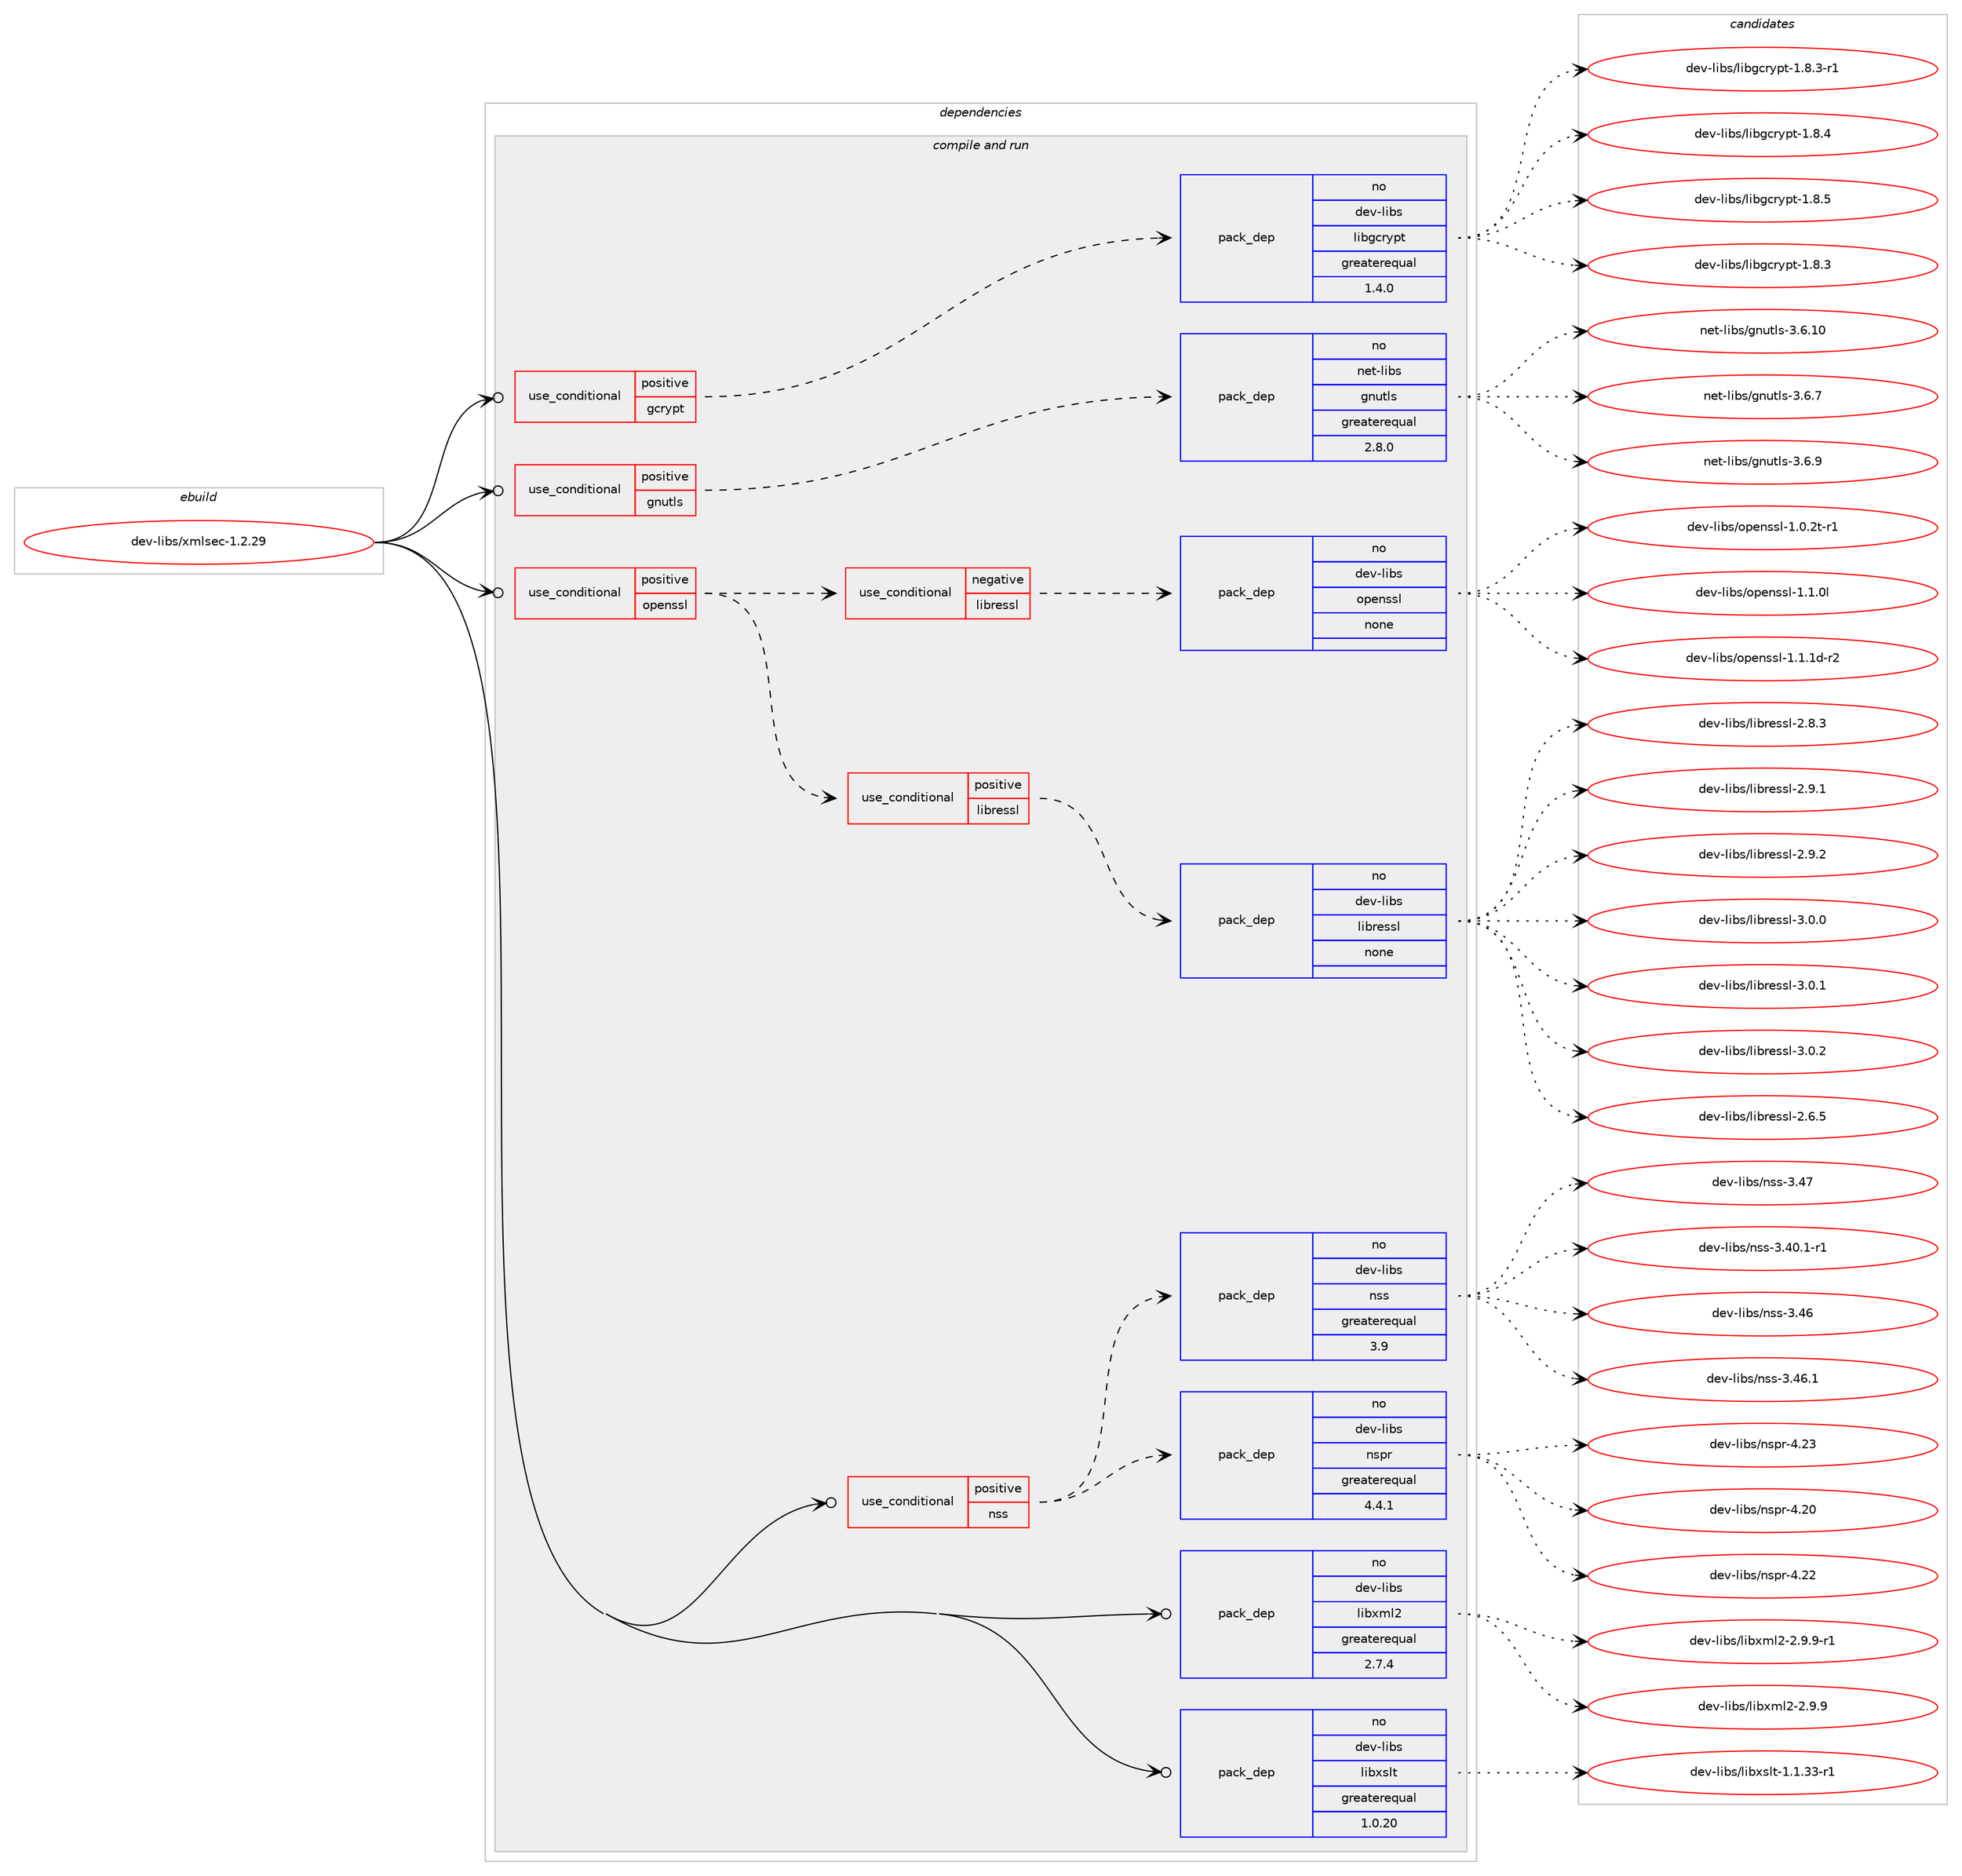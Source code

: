 digraph prolog {

# *************
# Graph options
# *************

newrank=true;
concentrate=true;
compound=true;
graph [rankdir=LR,fontname=Helvetica,fontsize=10,ranksep=1.5];#, ranksep=2.5, nodesep=0.2];
edge  [arrowhead=vee];
node  [fontname=Helvetica,fontsize=10];

# **********
# The ebuild
# **********

subgraph cluster_leftcol {
color=gray;
rank=same;
label=<<i>ebuild</i>>;
id [label="dev-libs/xmlsec-1.2.29", color=red, width=4, href="../dev-libs/xmlsec-1.2.29.svg"];
}

# ****************
# The dependencies
# ****************

subgraph cluster_midcol {
color=gray;
label=<<i>dependencies</i>>;
subgraph cluster_compile {
fillcolor="#eeeeee";
style=filled;
label=<<i>compile</i>>;
}
subgraph cluster_compileandrun {
fillcolor="#eeeeee";
style=filled;
label=<<i>compile and run</i>>;
subgraph cond132849 {
dependency569952 [label=<<TABLE BORDER="0" CELLBORDER="1" CELLSPACING="0" CELLPADDING="4"><TR><TD ROWSPAN="3" CELLPADDING="10">use_conditional</TD></TR><TR><TD>positive</TD></TR><TR><TD>gcrypt</TD></TR></TABLE>>, shape=none, color=red];
subgraph pack425494 {
dependency569953 [label=<<TABLE BORDER="0" CELLBORDER="1" CELLSPACING="0" CELLPADDING="4" WIDTH="220"><TR><TD ROWSPAN="6" CELLPADDING="30">pack_dep</TD></TR><TR><TD WIDTH="110">no</TD></TR><TR><TD>dev-libs</TD></TR><TR><TD>libgcrypt</TD></TR><TR><TD>greaterequal</TD></TR><TR><TD>1.4.0</TD></TR></TABLE>>, shape=none, color=blue];
}
dependency569952:e -> dependency569953:w [weight=20,style="dashed",arrowhead="vee"];
}
id:e -> dependency569952:w [weight=20,style="solid",arrowhead="odotvee"];
subgraph cond132850 {
dependency569954 [label=<<TABLE BORDER="0" CELLBORDER="1" CELLSPACING="0" CELLPADDING="4"><TR><TD ROWSPAN="3" CELLPADDING="10">use_conditional</TD></TR><TR><TD>positive</TD></TR><TR><TD>gnutls</TD></TR></TABLE>>, shape=none, color=red];
subgraph pack425495 {
dependency569955 [label=<<TABLE BORDER="0" CELLBORDER="1" CELLSPACING="0" CELLPADDING="4" WIDTH="220"><TR><TD ROWSPAN="6" CELLPADDING="30">pack_dep</TD></TR><TR><TD WIDTH="110">no</TD></TR><TR><TD>net-libs</TD></TR><TR><TD>gnutls</TD></TR><TR><TD>greaterequal</TD></TR><TR><TD>2.8.0</TD></TR></TABLE>>, shape=none, color=blue];
}
dependency569954:e -> dependency569955:w [weight=20,style="dashed",arrowhead="vee"];
}
id:e -> dependency569954:w [weight=20,style="solid",arrowhead="odotvee"];
subgraph cond132851 {
dependency569956 [label=<<TABLE BORDER="0" CELLBORDER="1" CELLSPACING="0" CELLPADDING="4"><TR><TD ROWSPAN="3" CELLPADDING="10">use_conditional</TD></TR><TR><TD>positive</TD></TR><TR><TD>nss</TD></TR></TABLE>>, shape=none, color=red];
subgraph pack425496 {
dependency569957 [label=<<TABLE BORDER="0" CELLBORDER="1" CELLSPACING="0" CELLPADDING="4" WIDTH="220"><TR><TD ROWSPAN="6" CELLPADDING="30">pack_dep</TD></TR><TR><TD WIDTH="110">no</TD></TR><TR><TD>dev-libs</TD></TR><TR><TD>nspr</TD></TR><TR><TD>greaterequal</TD></TR><TR><TD>4.4.1</TD></TR></TABLE>>, shape=none, color=blue];
}
dependency569956:e -> dependency569957:w [weight=20,style="dashed",arrowhead="vee"];
subgraph pack425497 {
dependency569958 [label=<<TABLE BORDER="0" CELLBORDER="1" CELLSPACING="0" CELLPADDING="4" WIDTH="220"><TR><TD ROWSPAN="6" CELLPADDING="30">pack_dep</TD></TR><TR><TD WIDTH="110">no</TD></TR><TR><TD>dev-libs</TD></TR><TR><TD>nss</TD></TR><TR><TD>greaterequal</TD></TR><TR><TD>3.9</TD></TR></TABLE>>, shape=none, color=blue];
}
dependency569956:e -> dependency569958:w [weight=20,style="dashed",arrowhead="vee"];
}
id:e -> dependency569956:w [weight=20,style="solid",arrowhead="odotvee"];
subgraph cond132852 {
dependency569959 [label=<<TABLE BORDER="0" CELLBORDER="1" CELLSPACING="0" CELLPADDING="4"><TR><TD ROWSPAN="3" CELLPADDING="10">use_conditional</TD></TR><TR><TD>positive</TD></TR><TR><TD>openssl</TD></TR></TABLE>>, shape=none, color=red];
subgraph cond132853 {
dependency569960 [label=<<TABLE BORDER="0" CELLBORDER="1" CELLSPACING="0" CELLPADDING="4"><TR><TD ROWSPAN="3" CELLPADDING="10">use_conditional</TD></TR><TR><TD>negative</TD></TR><TR><TD>libressl</TD></TR></TABLE>>, shape=none, color=red];
subgraph pack425498 {
dependency569961 [label=<<TABLE BORDER="0" CELLBORDER="1" CELLSPACING="0" CELLPADDING="4" WIDTH="220"><TR><TD ROWSPAN="6" CELLPADDING="30">pack_dep</TD></TR><TR><TD WIDTH="110">no</TD></TR><TR><TD>dev-libs</TD></TR><TR><TD>openssl</TD></TR><TR><TD>none</TD></TR><TR><TD></TD></TR></TABLE>>, shape=none, color=blue];
}
dependency569960:e -> dependency569961:w [weight=20,style="dashed",arrowhead="vee"];
}
dependency569959:e -> dependency569960:w [weight=20,style="dashed",arrowhead="vee"];
subgraph cond132854 {
dependency569962 [label=<<TABLE BORDER="0" CELLBORDER="1" CELLSPACING="0" CELLPADDING="4"><TR><TD ROWSPAN="3" CELLPADDING="10">use_conditional</TD></TR><TR><TD>positive</TD></TR><TR><TD>libressl</TD></TR></TABLE>>, shape=none, color=red];
subgraph pack425499 {
dependency569963 [label=<<TABLE BORDER="0" CELLBORDER="1" CELLSPACING="0" CELLPADDING="4" WIDTH="220"><TR><TD ROWSPAN="6" CELLPADDING="30">pack_dep</TD></TR><TR><TD WIDTH="110">no</TD></TR><TR><TD>dev-libs</TD></TR><TR><TD>libressl</TD></TR><TR><TD>none</TD></TR><TR><TD></TD></TR></TABLE>>, shape=none, color=blue];
}
dependency569962:e -> dependency569963:w [weight=20,style="dashed",arrowhead="vee"];
}
dependency569959:e -> dependency569962:w [weight=20,style="dashed",arrowhead="vee"];
}
id:e -> dependency569959:w [weight=20,style="solid",arrowhead="odotvee"];
subgraph pack425500 {
dependency569964 [label=<<TABLE BORDER="0" CELLBORDER="1" CELLSPACING="0" CELLPADDING="4" WIDTH="220"><TR><TD ROWSPAN="6" CELLPADDING="30">pack_dep</TD></TR><TR><TD WIDTH="110">no</TD></TR><TR><TD>dev-libs</TD></TR><TR><TD>libxml2</TD></TR><TR><TD>greaterequal</TD></TR><TR><TD>2.7.4</TD></TR></TABLE>>, shape=none, color=blue];
}
id:e -> dependency569964:w [weight=20,style="solid",arrowhead="odotvee"];
subgraph pack425501 {
dependency569965 [label=<<TABLE BORDER="0" CELLBORDER="1" CELLSPACING="0" CELLPADDING="4" WIDTH="220"><TR><TD ROWSPAN="6" CELLPADDING="30">pack_dep</TD></TR><TR><TD WIDTH="110">no</TD></TR><TR><TD>dev-libs</TD></TR><TR><TD>libxslt</TD></TR><TR><TD>greaterequal</TD></TR><TR><TD>1.0.20</TD></TR></TABLE>>, shape=none, color=blue];
}
id:e -> dependency569965:w [weight=20,style="solid",arrowhead="odotvee"];
}
subgraph cluster_run {
fillcolor="#eeeeee";
style=filled;
label=<<i>run</i>>;
}
}

# **************
# The candidates
# **************

subgraph cluster_choices {
rank=same;
color=gray;
label=<<i>candidates</i>>;

subgraph choice425494 {
color=black;
nodesep=1;
choice1001011184510810598115471081059810399114121112116454946564651 [label="dev-libs/libgcrypt-1.8.3", color=red, width=4,href="../dev-libs/libgcrypt-1.8.3.svg"];
choice10010111845108105981154710810598103991141211121164549465646514511449 [label="dev-libs/libgcrypt-1.8.3-r1", color=red, width=4,href="../dev-libs/libgcrypt-1.8.3-r1.svg"];
choice1001011184510810598115471081059810399114121112116454946564652 [label="dev-libs/libgcrypt-1.8.4", color=red, width=4,href="../dev-libs/libgcrypt-1.8.4.svg"];
choice1001011184510810598115471081059810399114121112116454946564653 [label="dev-libs/libgcrypt-1.8.5", color=red, width=4,href="../dev-libs/libgcrypt-1.8.5.svg"];
dependency569953:e -> choice1001011184510810598115471081059810399114121112116454946564651:w [style=dotted,weight="100"];
dependency569953:e -> choice10010111845108105981154710810598103991141211121164549465646514511449:w [style=dotted,weight="100"];
dependency569953:e -> choice1001011184510810598115471081059810399114121112116454946564652:w [style=dotted,weight="100"];
dependency569953:e -> choice1001011184510810598115471081059810399114121112116454946564653:w [style=dotted,weight="100"];
}
subgraph choice425495 {
color=black;
nodesep=1;
choice11010111645108105981154710311011711610811545514654464948 [label="net-libs/gnutls-3.6.10", color=red, width=4,href="../net-libs/gnutls-3.6.10.svg"];
choice110101116451081059811547103110117116108115455146544655 [label="net-libs/gnutls-3.6.7", color=red, width=4,href="../net-libs/gnutls-3.6.7.svg"];
choice110101116451081059811547103110117116108115455146544657 [label="net-libs/gnutls-3.6.9", color=red, width=4,href="../net-libs/gnutls-3.6.9.svg"];
dependency569955:e -> choice11010111645108105981154710311011711610811545514654464948:w [style=dotted,weight="100"];
dependency569955:e -> choice110101116451081059811547103110117116108115455146544655:w [style=dotted,weight="100"];
dependency569955:e -> choice110101116451081059811547103110117116108115455146544657:w [style=dotted,weight="100"];
}
subgraph choice425496 {
color=black;
nodesep=1;
choice1001011184510810598115471101151121144552465048 [label="dev-libs/nspr-4.20", color=red, width=4,href="../dev-libs/nspr-4.20.svg"];
choice1001011184510810598115471101151121144552465050 [label="dev-libs/nspr-4.22", color=red, width=4,href="../dev-libs/nspr-4.22.svg"];
choice1001011184510810598115471101151121144552465051 [label="dev-libs/nspr-4.23", color=red, width=4,href="../dev-libs/nspr-4.23.svg"];
dependency569957:e -> choice1001011184510810598115471101151121144552465048:w [style=dotted,weight="100"];
dependency569957:e -> choice1001011184510810598115471101151121144552465050:w [style=dotted,weight="100"];
dependency569957:e -> choice1001011184510810598115471101151121144552465051:w [style=dotted,weight="100"];
}
subgraph choice425497 {
color=black;
nodesep=1;
choice100101118451081059811547110115115455146524846494511449 [label="dev-libs/nss-3.40.1-r1", color=red, width=4,href="../dev-libs/nss-3.40.1-r1.svg"];
choice1001011184510810598115471101151154551465254 [label="dev-libs/nss-3.46", color=red, width=4,href="../dev-libs/nss-3.46.svg"];
choice10010111845108105981154711011511545514652544649 [label="dev-libs/nss-3.46.1", color=red, width=4,href="../dev-libs/nss-3.46.1.svg"];
choice1001011184510810598115471101151154551465255 [label="dev-libs/nss-3.47", color=red, width=4,href="../dev-libs/nss-3.47.svg"];
dependency569958:e -> choice100101118451081059811547110115115455146524846494511449:w [style=dotted,weight="100"];
dependency569958:e -> choice1001011184510810598115471101151154551465254:w [style=dotted,weight="100"];
dependency569958:e -> choice10010111845108105981154711011511545514652544649:w [style=dotted,weight="100"];
dependency569958:e -> choice1001011184510810598115471101151154551465255:w [style=dotted,weight="100"];
}
subgraph choice425498 {
color=black;
nodesep=1;
choice1001011184510810598115471111121011101151151084549464846501164511449 [label="dev-libs/openssl-1.0.2t-r1", color=red, width=4,href="../dev-libs/openssl-1.0.2t-r1.svg"];
choice100101118451081059811547111112101110115115108454946494648108 [label="dev-libs/openssl-1.1.0l", color=red, width=4,href="../dev-libs/openssl-1.1.0l.svg"];
choice1001011184510810598115471111121011101151151084549464946491004511450 [label="dev-libs/openssl-1.1.1d-r2", color=red, width=4,href="../dev-libs/openssl-1.1.1d-r2.svg"];
dependency569961:e -> choice1001011184510810598115471111121011101151151084549464846501164511449:w [style=dotted,weight="100"];
dependency569961:e -> choice100101118451081059811547111112101110115115108454946494648108:w [style=dotted,weight="100"];
dependency569961:e -> choice1001011184510810598115471111121011101151151084549464946491004511450:w [style=dotted,weight="100"];
}
subgraph choice425499 {
color=black;
nodesep=1;
choice10010111845108105981154710810598114101115115108455046544653 [label="dev-libs/libressl-2.6.5", color=red, width=4,href="../dev-libs/libressl-2.6.5.svg"];
choice10010111845108105981154710810598114101115115108455046564651 [label="dev-libs/libressl-2.8.3", color=red, width=4,href="../dev-libs/libressl-2.8.3.svg"];
choice10010111845108105981154710810598114101115115108455046574649 [label="dev-libs/libressl-2.9.1", color=red, width=4,href="../dev-libs/libressl-2.9.1.svg"];
choice10010111845108105981154710810598114101115115108455046574650 [label="dev-libs/libressl-2.9.2", color=red, width=4,href="../dev-libs/libressl-2.9.2.svg"];
choice10010111845108105981154710810598114101115115108455146484648 [label="dev-libs/libressl-3.0.0", color=red, width=4,href="../dev-libs/libressl-3.0.0.svg"];
choice10010111845108105981154710810598114101115115108455146484649 [label="dev-libs/libressl-3.0.1", color=red, width=4,href="../dev-libs/libressl-3.0.1.svg"];
choice10010111845108105981154710810598114101115115108455146484650 [label="dev-libs/libressl-3.0.2", color=red, width=4,href="../dev-libs/libressl-3.0.2.svg"];
dependency569963:e -> choice10010111845108105981154710810598114101115115108455046544653:w [style=dotted,weight="100"];
dependency569963:e -> choice10010111845108105981154710810598114101115115108455046564651:w [style=dotted,weight="100"];
dependency569963:e -> choice10010111845108105981154710810598114101115115108455046574649:w [style=dotted,weight="100"];
dependency569963:e -> choice10010111845108105981154710810598114101115115108455046574650:w [style=dotted,weight="100"];
dependency569963:e -> choice10010111845108105981154710810598114101115115108455146484648:w [style=dotted,weight="100"];
dependency569963:e -> choice10010111845108105981154710810598114101115115108455146484649:w [style=dotted,weight="100"];
dependency569963:e -> choice10010111845108105981154710810598114101115115108455146484650:w [style=dotted,weight="100"];
}
subgraph choice425500 {
color=black;
nodesep=1;
choice1001011184510810598115471081059812010910850455046574657 [label="dev-libs/libxml2-2.9.9", color=red, width=4,href="../dev-libs/libxml2-2.9.9.svg"];
choice10010111845108105981154710810598120109108504550465746574511449 [label="dev-libs/libxml2-2.9.9-r1", color=red, width=4,href="../dev-libs/libxml2-2.9.9-r1.svg"];
dependency569964:e -> choice1001011184510810598115471081059812010910850455046574657:w [style=dotted,weight="100"];
dependency569964:e -> choice10010111845108105981154710810598120109108504550465746574511449:w [style=dotted,weight="100"];
}
subgraph choice425501 {
color=black;
nodesep=1;
choice10010111845108105981154710810598120115108116454946494651514511449 [label="dev-libs/libxslt-1.1.33-r1", color=red, width=4,href="../dev-libs/libxslt-1.1.33-r1.svg"];
dependency569965:e -> choice10010111845108105981154710810598120115108116454946494651514511449:w [style=dotted,weight="100"];
}
}

}
